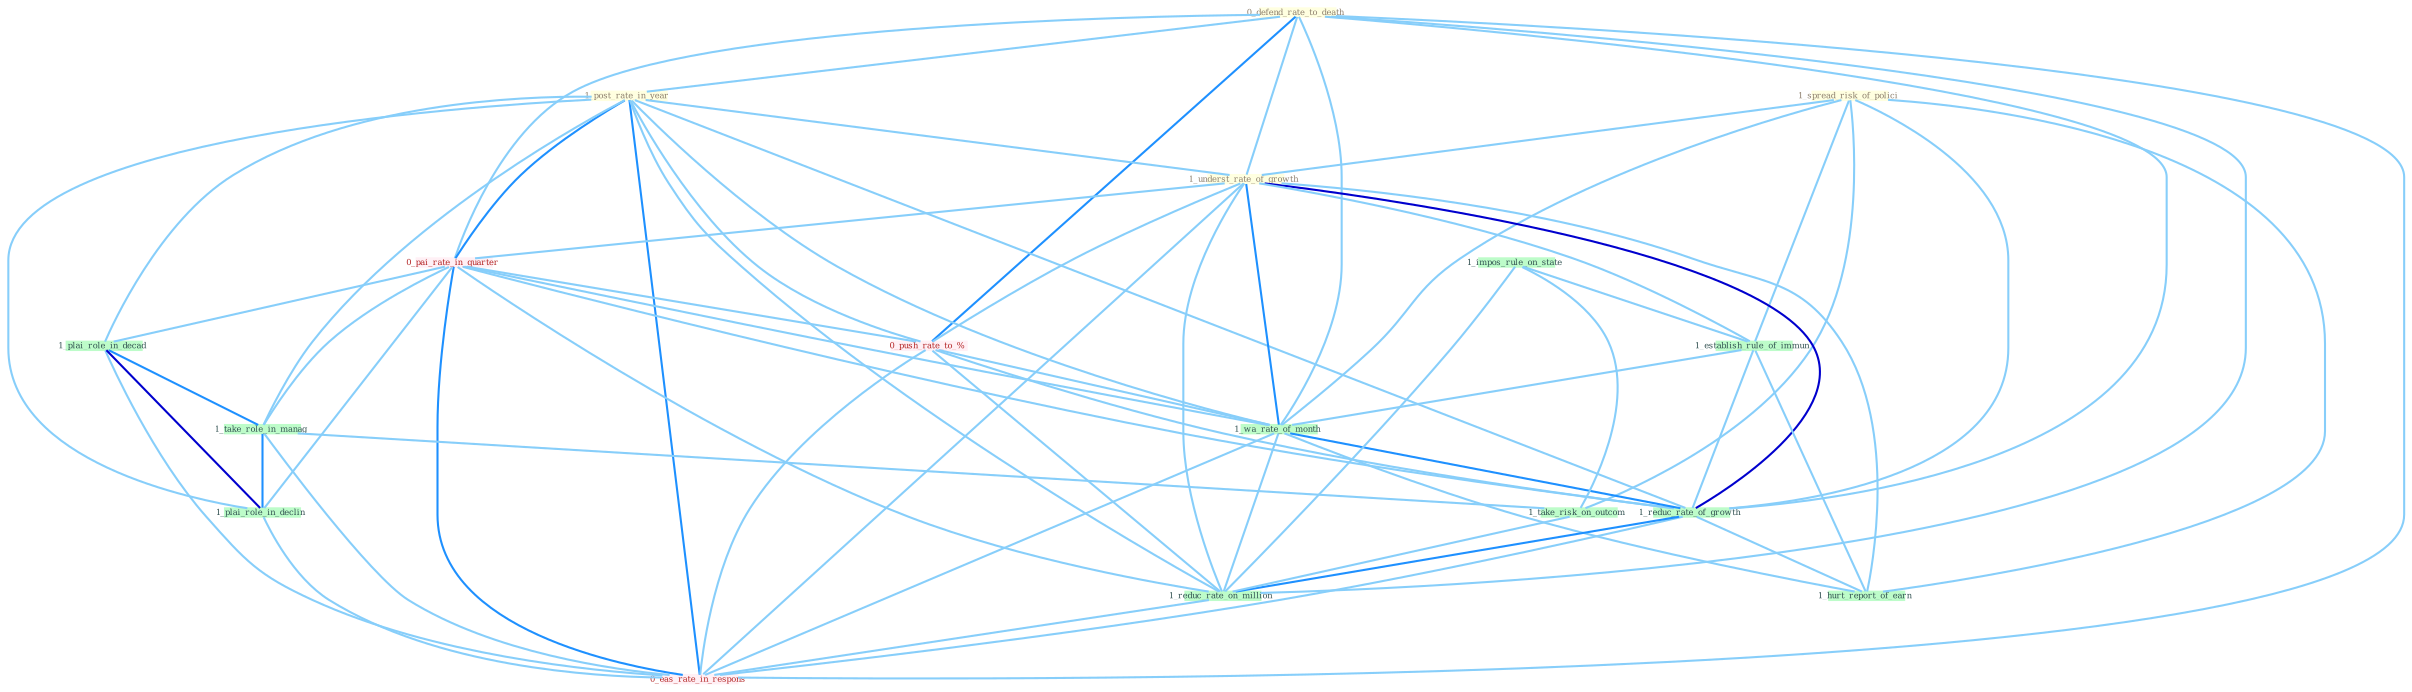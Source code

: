 Graph G{ 
    node
    [shape=polygon,style=filled,width=.5,height=.06,color="#BDFCC9",fixedsize=true,fontsize=4,
    fontcolor="#2f4f4f"];
    {node
    [color="#ffffe0", fontcolor="#8b7d6b"] "0_defend_rate_to_death " "1_post_rate_in_year " "1_spread_risk_of_polici " "1_underst_rate_of_growth "}
{node [color="#fff0f5", fontcolor="#b22222"] "0_pai_rate_in_quarter " "0_push_rate_to_% " "0_eas_rate_in_respons "}
edge [color="#B0E2FF"];

	"0_defend_rate_to_death " -- "1_post_rate_in_year " [w="1", color="#87cefa" ];
	"0_defend_rate_to_death " -- "1_underst_rate_of_growth " [w="1", color="#87cefa" ];
	"0_defend_rate_to_death " -- "0_pai_rate_in_quarter " [w="1", color="#87cefa" ];
	"0_defend_rate_to_death " -- "0_push_rate_to_% " [w="2", color="#1e90ff" , len=0.8];
	"0_defend_rate_to_death " -- "1_wa_rate_of_month " [w="1", color="#87cefa" ];
	"0_defend_rate_to_death " -- "1_reduc_rate_of_growth " [w="1", color="#87cefa" ];
	"0_defend_rate_to_death " -- "1_reduc_rate_on_million " [w="1", color="#87cefa" ];
	"0_defend_rate_to_death " -- "0_eas_rate_in_respons " [w="1", color="#87cefa" ];
	"1_post_rate_in_year " -- "1_underst_rate_of_growth " [w="1", color="#87cefa" ];
	"1_post_rate_in_year " -- "0_pai_rate_in_quarter " [w="2", color="#1e90ff" , len=0.8];
	"1_post_rate_in_year " -- "0_push_rate_to_% " [w="1", color="#87cefa" ];
	"1_post_rate_in_year " -- "1_plai_role_in_decad " [w="1", color="#87cefa" ];
	"1_post_rate_in_year " -- "1_take_role_in_manag " [w="1", color="#87cefa" ];
	"1_post_rate_in_year " -- "1_plai_role_in_declin " [w="1", color="#87cefa" ];
	"1_post_rate_in_year " -- "1_wa_rate_of_month " [w="1", color="#87cefa" ];
	"1_post_rate_in_year " -- "1_reduc_rate_of_growth " [w="1", color="#87cefa" ];
	"1_post_rate_in_year " -- "1_reduc_rate_on_million " [w="1", color="#87cefa" ];
	"1_post_rate_in_year " -- "0_eas_rate_in_respons " [w="2", color="#1e90ff" , len=0.8];
	"1_spread_risk_of_polici " -- "1_underst_rate_of_growth " [w="1", color="#87cefa" ];
	"1_spread_risk_of_polici " -- "1_take_risk_on_outcom " [w="1", color="#87cefa" ];
	"1_spread_risk_of_polici " -- "1_establish_rule_of_immun " [w="1", color="#87cefa" ];
	"1_spread_risk_of_polici " -- "1_wa_rate_of_month " [w="1", color="#87cefa" ];
	"1_spread_risk_of_polici " -- "1_reduc_rate_of_growth " [w="1", color="#87cefa" ];
	"1_spread_risk_of_polici " -- "1_hurt_report_of_earn " [w="1", color="#87cefa" ];
	"1_underst_rate_of_growth " -- "0_pai_rate_in_quarter " [w="1", color="#87cefa" ];
	"1_underst_rate_of_growth " -- "0_push_rate_to_% " [w="1", color="#87cefa" ];
	"1_underst_rate_of_growth " -- "1_establish_rule_of_immun " [w="1", color="#87cefa" ];
	"1_underst_rate_of_growth " -- "1_wa_rate_of_month " [w="2", color="#1e90ff" , len=0.8];
	"1_underst_rate_of_growth " -- "1_reduc_rate_of_growth " [w="3", color="#0000cd" , len=0.6];
	"1_underst_rate_of_growth " -- "1_reduc_rate_on_million " [w="1", color="#87cefa" ];
	"1_underst_rate_of_growth " -- "1_hurt_report_of_earn " [w="1", color="#87cefa" ];
	"1_underst_rate_of_growth " -- "0_eas_rate_in_respons " [w="1", color="#87cefa" ];
	"1_impos_rule_on_state " -- "1_take_risk_on_outcom " [w="1", color="#87cefa" ];
	"1_impos_rule_on_state " -- "1_establish_rule_of_immun " [w="1", color="#87cefa" ];
	"1_impos_rule_on_state " -- "1_reduc_rate_on_million " [w="1", color="#87cefa" ];
	"0_pai_rate_in_quarter " -- "0_push_rate_to_% " [w="1", color="#87cefa" ];
	"0_pai_rate_in_quarter " -- "1_plai_role_in_decad " [w="1", color="#87cefa" ];
	"0_pai_rate_in_quarter " -- "1_take_role_in_manag " [w="1", color="#87cefa" ];
	"0_pai_rate_in_quarter " -- "1_plai_role_in_declin " [w="1", color="#87cefa" ];
	"0_pai_rate_in_quarter " -- "1_wa_rate_of_month " [w="1", color="#87cefa" ];
	"0_pai_rate_in_quarter " -- "1_reduc_rate_of_growth " [w="1", color="#87cefa" ];
	"0_pai_rate_in_quarter " -- "1_reduc_rate_on_million " [w="1", color="#87cefa" ];
	"0_pai_rate_in_quarter " -- "0_eas_rate_in_respons " [w="2", color="#1e90ff" , len=0.8];
	"0_push_rate_to_% " -- "1_wa_rate_of_month " [w="1", color="#87cefa" ];
	"0_push_rate_to_% " -- "1_reduc_rate_of_growth " [w="1", color="#87cefa" ];
	"0_push_rate_to_% " -- "1_reduc_rate_on_million " [w="1", color="#87cefa" ];
	"0_push_rate_to_% " -- "0_eas_rate_in_respons " [w="1", color="#87cefa" ];
	"1_plai_role_in_decad " -- "1_take_role_in_manag " [w="2", color="#1e90ff" , len=0.8];
	"1_plai_role_in_decad " -- "1_plai_role_in_declin " [w="3", color="#0000cd" , len=0.6];
	"1_plai_role_in_decad " -- "0_eas_rate_in_respons " [w="1", color="#87cefa" ];
	"1_take_role_in_manag " -- "1_take_risk_on_outcom " [w="1", color="#87cefa" ];
	"1_take_role_in_manag " -- "1_plai_role_in_declin " [w="2", color="#1e90ff" , len=0.8];
	"1_take_role_in_manag " -- "0_eas_rate_in_respons " [w="1", color="#87cefa" ];
	"1_take_risk_on_outcom " -- "1_reduc_rate_on_million " [w="1", color="#87cefa" ];
	"1_establish_rule_of_immun " -- "1_wa_rate_of_month " [w="1", color="#87cefa" ];
	"1_establish_rule_of_immun " -- "1_reduc_rate_of_growth " [w="1", color="#87cefa" ];
	"1_establish_rule_of_immun " -- "1_hurt_report_of_earn " [w="1", color="#87cefa" ];
	"1_plai_role_in_declin " -- "0_eas_rate_in_respons " [w="1", color="#87cefa" ];
	"1_wa_rate_of_month " -- "1_reduc_rate_of_growth " [w="2", color="#1e90ff" , len=0.8];
	"1_wa_rate_of_month " -- "1_reduc_rate_on_million " [w="1", color="#87cefa" ];
	"1_wa_rate_of_month " -- "1_hurt_report_of_earn " [w="1", color="#87cefa" ];
	"1_wa_rate_of_month " -- "0_eas_rate_in_respons " [w="1", color="#87cefa" ];
	"1_reduc_rate_of_growth " -- "1_reduc_rate_on_million " [w="2", color="#1e90ff" , len=0.8];
	"1_reduc_rate_of_growth " -- "1_hurt_report_of_earn " [w="1", color="#87cefa" ];
	"1_reduc_rate_of_growth " -- "0_eas_rate_in_respons " [w="1", color="#87cefa" ];
	"1_reduc_rate_on_million " -- "0_eas_rate_in_respons " [w="1", color="#87cefa" ];
}